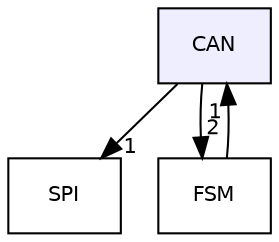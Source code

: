 digraph "CAN" {
  compound=true
  node [ fontsize="10", fontname="Helvetica"];
  edge [ labelfontsize="10", labelfontname="Helvetica"];
  dir_85f99c390bf4c27b62435416daf93629 [shape=box, label="CAN", style="filled", fillcolor="#eeeeff", pencolor="black", URL="dir_85f99c390bf4c27b62435416daf93629.html"];
  dir_910ea0c25e40347172401fe3aa070557 [shape=box label="SPI" URL="dir_910ea0c25e40347172401fe3aa070557.html"];
  dir_ffa6bce6df141826c96ab6faab07a6f6 [shape=box label="FSM" URL="dir_ffa6bce6df141826c96ab6faab07a6f6.html"];
  dir_85f99c390bf4c27b62435416daf93629->dir_910ea0c25e40347172401fe3aa070557 [headlabel="1", labeldistance=1.5 headhref="dir_000001_000007.html"];
  dir_85f99c390bf4c27b62435416daf93629->dir_ffa6bce6df141826c96ab6faab07a6f6 [headlabel="2", labeldistance=1.5 headhref="dir_000001_000002.html"];
  dir_ffa6bce6df141826c96ab6faab07a6f6->dir_85f99c390bf4c27b62435416daf93629 [headlabel="1", labeldistance=1.5 headhref="dir_000002_000001.html"];
}
